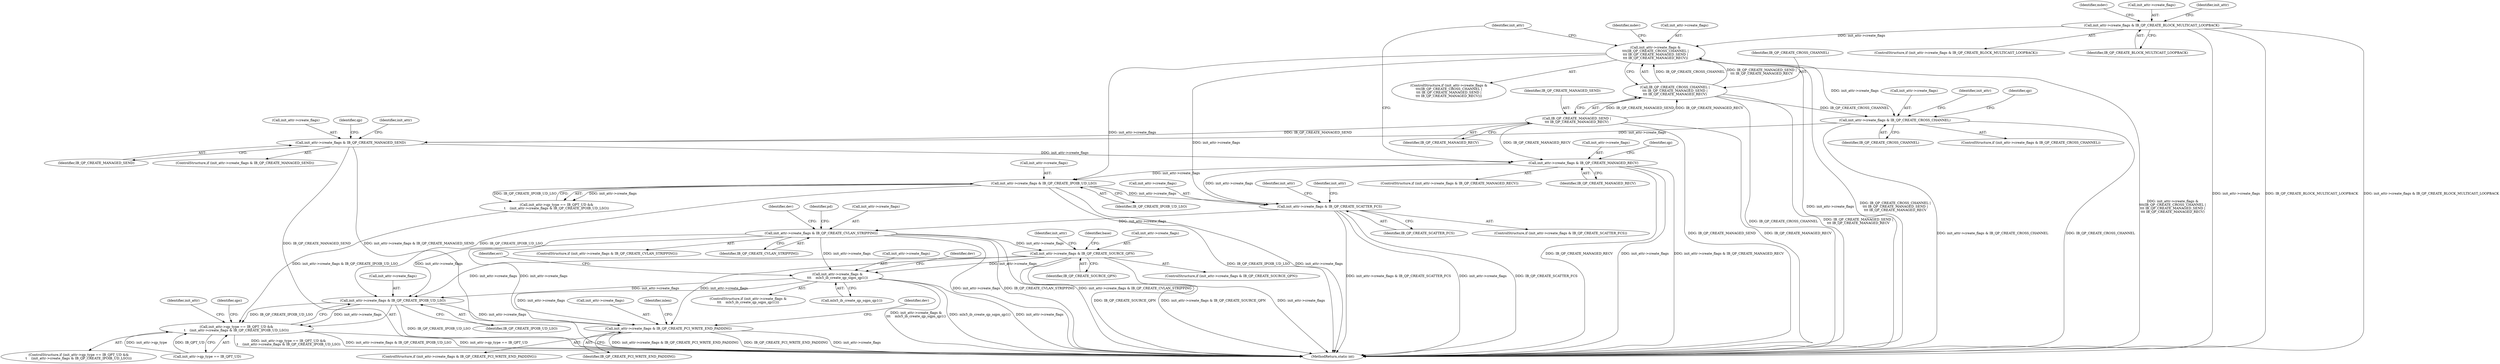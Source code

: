 digraph "0_linux_0625b4ba1a5d4703c7fb01c497bd6c156908af00@API" {
"1000304" [label="(Call,init_attr->create_flags & IB_QP_CREATE_SCATTER_FCS)"];
"1000224" [label="(Call,init_attr->create_flags &\n\t\t\t(IB_QP_CREATE_CROSS_CHANNEL |\n\t\t\t IB_QP_CREATE_MANAGED_SEND |\n\t\t\t IB_QP_CREATE_MANAGED_RECV))"];
"1000198" [label="(Call,init_attr->create_flags & IB_QP_CREATE_BLOCK_MULTICAST_LOOPBACK)"];
"1000228" [label="(Call,IB_QP_CREATE_CROSS_CHANNEL |\n\t\t\t IB_QP_CREATE_MANAGED_SEND |\n\t\t\t IB_QP_CREATE_MANAGED_RECV)"];
"1000230" [label="(Call,IB_QP_CREATE_MANAGED_SEND |\n\t\t\t IB_QP_CREATE_MANAGED_RECV)"];
"1000286" [label="(Call,init_attr->create_flags & IB_QP_CREATE_IPOIB_UD_LSO)"];
"1000269" [label="(Call,init_attr->create_flags & IB_QP_CREATE_MANAGED_RECV)"];
"1000258" [label="(Call,init_attr->create_flags & IB_QP_CREATE_MANAGED_SEND)"];
"1000247" [label="(Call,init_attr->create_flags & IB_QP_CREATE_CROSS_CHANNEL)"];
"1000361" [label="(Call,init_attr->create_flags & IB_QP_CREATE_CVLAN_STRIPPING)"];
"1000487" [label="(Call,init_attr->create_flags & IB_QP_CREATE_SOURCE_QPN)"];
"1000673" [label="(Call,init_attr->create_flags &\n\t\t\t    mlx5_ib_create_qp_sqpn_qp1())"];
"1001192" [label="(Call,init_attr->create_flags & IB_QP_CREATE_IPOIB_UD_LSO)"];
"1001186" [label="(Call,init_attr->qp_type == IB_QPT_UD &&\n\t    (init_attr->create_flags & IB_QP_CREATE_IPOIB_UD_LSO))"];
"1001209" [label="(Call,init_attr->create_flags & IB_QP_CREATE_PCI_WRITE_END_PADDING)"];
"1000251" [label="(Identifier,IB_QP_CREATE_CROSS_CHANNEL)"];
"1000224" [label="(Call,init_attr->create_flags &\n\t\t\t(IB_QP_CREATE_CROSS_CHANNEL |\n\t\t\t IB_QP_CREATE_MANAGED_SEND |\n\t\t\t IB_QP_CREATE_MANAGED_RECV))"];
"1001219" [label="(Identifier,dev)"];
"1000674" [label="(Call,init_attr->create_flags)"];
"1000230" [label="(Call,IB_QP_CREATE_MANAGED_SEND |\n\t\t\t IB_QP_CREATE_MANAGED_RECV)"];
"1000273" [label="(Identifier,IB_QP_CREATE_MANAGED_RECV)"];
"1000491" [label="(Identifier,IB_QP_CREATE_SOURCE_QPN)"];
"1000488" [label="(Call,init_attr->create_flags)"];
"1000237" [label="(Identifier,mdev)"];
"1000290" [label="(Identifier,IB_QP_CREATE_IPOIB_UD_LSO)"];
"1001185" [label="(ControlStructure,if (init_attr->qp_type == IB_QPT_UD &&\n\t    (init_attr->create_flags & IB_QP_CREATE_IPOIB_UD_LSO)))"];
"1000361" [label="(Call,init_attr->create_flags & IB_QP_CREATE_CVLAN_STRIPPING)"];
"1000228" [label="(Call,IB_QP_CREATE_CROSS_CHANNEL |\n\t\t\t IB_QP_CREATE_MANAGED_SEND |\n\t\t\t IB_QP_CREATE_MANAGED_RECV)"];
"1000197" [label="(ControlStructure,if (init_attr->create_flags & IB_QP_CREATE_BLOCK_MULTICAST_LOOPBACK))"];
"1000232" [label="(Identifier,IB_QP_CREATE_MANAGED_RECV)"];
"1000673" [label="(Call,init_attr->create_flags &\n\t\t\t    mlx5_ib_create_qp_sqpn_qp1())"];
"1000225" [label="(Call,init_attr->create_flags)"];
"1000223" [label="(ControlStructure,if (init_attr->create_flags &\n\t\t\t(IB_QP_CREATE_CROSS_CHANNEL |\n\t\t\t IB_QP_CREATE_MANAGED_SEND |\n\t\t\t IB_QP_CREATE_MANAGED_RECV)))"];
"1001187" [label="(Call,init_attr->qp_type == IB_QPT_UD)"];
"1000672" [label="(ControlStructure,if (init_attr->create_flags &\n\t\t\t    mlx5_ib_create_qp_sqpn_qp1()))"];
"1001209" [label="(Call,init_attr->create_flags & IB_QP_CREATE_PCI_WRITE_END_PADDING)"];
"1000207" [label="(Identifier,mdev)"];
"1001186" [label="(Call,init_attr->qp_type == IB_QPT_UD &&\n\t    (init_attr->create_flags & IB_QP_CREATE_IPOIB_UD_LSO))"];
"1000265" [label="(Identifier,qp)"];
"1000303" [label="(ControlStructure,if (init_attr->create_flags & IB_QP_CREATE_SCATTER_FCS))"];
"1000373" [label="(Identifier,dev)"];
"1000283" [label="(Identifier,init_attr)"];
"1000497" [label="(Identifier,init_attr)"];
"1000286" [label="(Call,init_attr->create_flags & IB_QP_CREATE_IPOIB_UD_LSO)"];
"1000258" [label="(Call,init_attr->create_flags & IB_QP_CREATE_MANAGED_SEND)"];
"1000308" [label="(Identifier,IB_QP_CREATE_SCATTER_FCS)"];
"1000396" [label="(Identifier,pd)"];
"1000487" [label="(Call,init_attr->create_flags & IB_QP_CREATE_SOURCE_QPN)"];
"1000680" [label="(Identifier,dev)"];
"1000199" [label="(Call,init_attr->create_flags)"];
"1000202" [label="(Identifier,IB_QP_CREATE_BLOCK_MULTICAST_LOOPBACK)"];
"1000271" [label="(Identifier,init_attr)"];
"1000360" [label="(ControlStructure,if (init_attr->create_flags & IB_QP_CREATE_CVLAN_STRIPPING))"];
"1000287" [label="(Call,init_attr->create_flags)"];
"1000280" [label="(Call,init_attr->qp_type == IB_QPT_UD &&\n\t    (init_attr->create_flags & IB_QP_CREATE_IPOIB_UD_LSO))"];
"1000486" [label="(ControlStructure,if (init_attr->create_flags & IB_QP_CREATE_SOURCE_QPN))"];
"1000248" [label="(Call,init_attr->create_flags)"];
"1001199" [label="(Identifier,qpc)"];
"1000260" [label="(Identifier,init_attr)"];
"1000229" [label="(Identifier,IB_QP_CREATE_CROSS_CHANNEL)"];
"1000226" [label="(Identifier,init_attr)"];
"1000543" [label="(Identifier,base)"];
"1001210" [label="(Call,init_attr->create_flags)"];
"1001193" [label="(Call,init_attr->create_flags)"];
"1000254" [label="(Identifier,qp)"];
"1001208" [label="(ControlStructure,if (init_attr->create_flags & IB_QP_CREATE_PCI_WRITE_END_PADDING))"];
"1000269" [label="(Call,init_attr->create_flags & IB_QP_CREATE_MANAGED_RECV)"];
"1000268" [label="(ControlStructure,if (init_attr->create_flags & IB_QP_CREATE_MANAGED_RECV))"];
"1000365" [label="(Identifier,IB_QP_CREATE_CVLAN_STRIPPING)"];
"1001192" [label="(Call,init_attr->create_flags & IB_QP_CREATE_IPOIB_UD_LSO)"];
"1000247" [label="(Call,init_attr->create_flags & IB_QP_CREATE_CROSS_CHANNEL)"];
"1001428" [label="(MethodReturn,static int)"];
"1000262" [label="(Identifier,IB_QP_CREATE_MANAGED_SEND)"];
"1000304" [label="(Call,init_attr->create_flags & IB_QP_CREATE_SCATTER_FCS)"];
"1000246" [label="(ControlStructure,if (init_attr->create_flags & IB_QP_CREATE_CROSS_CHANNEL))"];
"1001196" [label="(Identifier,IB_QP_CREATE_IPOIB_UD_LSO)"];
"1001253" [label="(Identifier,inlen)"];
"1000677" [label="(Call,mlx5_ib_create_qp_sqpn_qp1())"];
"1000686" [label="(Identifier,err)"];
"1001211" [label="(Identifier,init_attr)"];
"1000313" [label="(Identifier,init_attr)"];
"1000305" [label="(Call,init_attr->create_flags)"];
"1001213" [label="(Identifier,IB_QP_CREATE_PCI_WRITE_END_PADDING)"];
"1000198" [label="(Call,init_attr->create_flags & IB_QP_CREATE_BLOCK_MULTICAST_LOOPBACK)"];
"1000257" [label="(ControlStructure,if (init_attr->create_flags & IB_QP_CREATE_MANAGED_SEND))"];
"1000352" [label="(Identifier,init_attr)"];
"1000231" [label="(Identifier,IB_QP_CREATE_MANAGED_SEND)"];
"1000259" [label="(Call,init_attr->create_flags)"];
"1000362" [label="(Call,init_attr->create_flags)"];
"1000270" [label="(Call,init_attr->create_flags)"];
"1000276" [label="(Identifier,qp)"];
"1000304" -> "1000303"  [label="AST: "];
"1000304" -> "1000308"  [label="CFG: "];
"1000305" -> "1000304"  [label="AST: "];
"1000308" -> "1000304"  [label="AST: "];
"1000313" -> "1000304"  [label="CFG: "];
"1000352" -> "1000304"  [label="CFG: "];
"1000304" -> "1001428"  [label="DDG: init_attr->create_flags & IB_QP_CREATE_SCATTER_FCS"];
"1000304" -> "1001428"  [label="DDG: init_attr->create_flags"];
"1000304" -> "1001428"  [label="DDG: IB_QP_CREATE_SCATTER_FCS"];
"1000224" -> "1000304"  [label="DDG: init_attr->create_flags"];
"1000286" -> "1000304"  [label="DDG: init_attr->create_flags"];
"1000269" -> "1000304"  [label="DDG: init_attr->create_flags"];
"1000304" -> "1000361"  [label="DDG: init_attr->create_flags"];
"1000224" -> "1000223"  [label="AST: "];
"1000224" -> "1000228"  [label="CFG: "];
"1000225" -> "1000224"  [label="AST: "];
"1000228" -> "1000224"  [label="AST: "];
"1000237" -> "1000224"  [label="CFG: "];
"1000283" -> "1000224"  [label="CFG: "];
"1000224" -> "1001428"  [label="DDG: init_attr->create_flags"];
"1000224" -> "1001428"  [label="DDG: IB_QP_CREATE_CROSS_CHANNEL |\n\t\t\t IB_QP_CREATE_MANAGED_SEND |\n\t\t\t IB_QP_CREATE_MANAGED_RECV"];
"1000224" -> "1001428"  [label="DDG: init_attr->create_flags &\n\t\t\t(IB_QP_CREATE_CROSS_CHANNEL |\n\t\t\t IB_QP_CREATE_MANAGED_SEND |\n\t\t\t IB_QP_CREATE_MANAGED_RECV)"];
"1000198" -> "1000224"  [label="DDG: init_attr->create_flags"];
"1000228" -> "1000224"  [label="DDG: IB_QP_CREATE_CROSS_CHANNEL"];
"1000228" -> "1000224"  [label="DDG: IB_QP_CREATE_MANAGED_SEND |\n\t\t\t IB_QP_CREATE_MANAGED_RECV"];
"1000224" -> "1000247"  [label="DDG: init_attr->create_flags"];
"1000224" -> "1000286"  [label="DDG: init_attr->create_flags"];
"1000198" -> "1000197"  [label="AST: "];
"1000198" -> "1000202"  [label="CFG: "];
"1000199" -> "1000198"  [label="AST: "];
"1000202" -> "1000198"  [label="AST: "];
"1000207" -> "1000198"  [label="CFG: "];
"1000226" -> "1000198"  [label="CFG: "];
"1000198" -> "1001428"  [label="DDG: init_attr->create_flags"];
"1000198" -> "1001428"  [label="DDG: IB_QP_CREATE_BLOCK_MULTICAST_LOOPBACK"];
"1000198" -> "1001428"  [label="DDG: init_attr->create_flags & IB_QP_CREATE_BLOCK_MULTICAST_LOOPBACK"];
"1000228" -> "1000230"  [label="CFG: "];
"1000229" -> "1000228"  [label="AST: "];
"1000230" -> "1000228"  [label="AST: "];
"1000228" -> "1001428"  [label="DDG: IB_QP_CREATE_CROSS_CHANNEL"];
"1000228" -> "1001428"  [label="DDG: IB_QP_CREATE_MANAGED_SEND |\n\t\t\t IB_QP_CREATE_MANAGED_RECV"];
"1000230" -> "1000228"  [label="DDG: IB_QP_CREATE_MANAGED_SEND"];
"1000230" -> "1000228"  [label="DDG: IB_QP_CREATE_MANAGED_RECV"];
"1000228" -> "1000247"  [label="DDG: IB_QP_CREATE_CROSS_CHANNEL"];
"1000230" -> "1000232"  [label="CFG: "];
"1000231" -> "1000230"  [label="AST: "];
"1000232" -> "1000230"  [label="AST: "];
"1000230" -> "1001428"  [label="DDG: IB_QP_CREATE_MANAGED_SEND"];
"1000230" -> "1001428"  [label="DDG: IB_QP_CREATE_MANAGED_RECV"];
"1000230" -> "1000258"  [label="DDG: IB_QP_CREATE_MANAGED_SEND"];
"1000230" -> "1000269"  [label="DDG: IB_QP_CREATE_MANAGED_RECV"];
"1000286" -> "1000280"  [label="AST: "];
"1000286" -> "1000290"  [label="CFG: "];
"1000287" -> "1000286"  [label="AST: "];
"1000290" -> "1000286"  [label="AST: "];
"1000280" -> "1000286"  [label="CFG: "];
"1000286" -> "1001428"  [label="DDG: IB_QP_CREATE_IPOIB_UD_LSO"];
"1000286" -> "1001428"  [label="DDG: init_attr->create_flags"];
"1000286" -> "1000280"  [label="DDG: init_attr->create_flags"];
"1000286" -> "1000280"  [label="DDG: IB_QP_CREATE_IPOIB_UD_LSO"];
"1000269" -> "1000286"  [label="DDG: init_attr->create_flags"];
"1000286" -> "1001192"  [label="DDG: IB_QP_CREATE_IPOIB_UD_LSO"];
"1000269" -> "1000268"  [label="AST: "];
"1000269" -> "1000273"  [label="CFG: "];
"1000270" -> "1000269"  [label="AST: "];
"1000273" -> "1000269"  [label="AST: "];
"1000276" -> "1000269"  [label="CFG: "];
"1000283" -> "1000269"  [label="CFG: "];
"1000269" -> "1001428"  [label="DDG: init_attr->create_flags & IB_QP_CREATE_MANAGED_RECV"];
"1000269" -> "1001428"  [label="DDG: IB_QP_CREATE_MANAGED_RECV"];
"1000269" -> "1001428"  [label="DDG: init_attr->create_flags"];
"1000258" -> "1000269"  [label="DDG: init_attr->create_flags"];
"1000258" -> "1000257"  [label="AST: "];
"1000258" -> "1000262"  [label="CFG: "];
"1000259" -> "1000258"  [label="AST: "];
"1000262" -> "1000258"  [label="AST: "];
"1000265" -> "1000258"  [label="CFG: "];
"1000271" -> "1000258"  [label="CFG: "];
"1000258" -> "1001428"  [label="DDG: init_attr->create_flags & IB_QP_CREATE_MANAGED_SEND"];
"1000258" -> "1001428"  [label="DDG: IB_QP_CREATE_MANAGED_SEND"];
"1000247" -> "1000258"  [label="DDG: init_attr->create_flags"];
"1000247" -> "1000246"  [label="AST: "];
"1000247" -> "1000251"  [label="CFG: "];
"1000248" -> "1000247"  [label="AST: "];
"1000251" -> "1000247"  [label="AST: "];
"1000254" -> "1000247"  [label="CFG: "];
"1000260" -> "1000247"  [label="CFG: "];
"1000247" -> "1001428"  [label="DDG: IB_QP_CREATE_CROSS_CHANNEL"];
"1000247" -> "1001428"  [label="DDG: init_attr->create_flags & IB_QP_CREATE_CROSS_CHANNEL"];
"1000361" -> "1000360"  [label="AST: "];
"1000361" -> "1000365"  [label="CFG: "];
"1000362" -> "1000361"  [label="AST: "];
"1000365" -> "1000361"  [label="AST: "];
"1000373" -> "1000361"  [label="CFG: "];
"1000396" -> "1000361"  [label="CFG: "];
"1000361" -> "1001428"  [label="DDG: IB_QP_CREATE_CVLAN_STRIPPING"];
"1000361" -> "1001428"  [label="DDG: init_attr->create_flags & IB_QP_CREATE_CVLAN_STRIPPING"];
"1000361" -> "1001428"  [label="DDG: init_attr->create_flags"];
"1000361" -> "1000487"  [label="DDG: init_attr->create_flags"];
"1000361" -> "1000673"  [label="DDG: init_attr->create_flags"];
"1000361" -> "1001192"  [label="DDG: init_attr->create_flags"];
"1000361" -> "1001209"  [label="DDG: init_attr->create_flags"];
"1000487" -> "1000486"  [label="AST: "];
"1000487" -> "1000491"  [label="CFG: "];
"1000488" -> "1000487"  [label="AST: "];
"1000491" -> "1000487"  [label="AST: "];
"1000497" -> "1000487"  [label="CFG: "];
"1000543" -> "1000487"  [label="CFG: "];
"1000487" -> "1001428"  [label="DDG: init_attr->create_flags"];
"1000487" -> "1001428"  [label="DDG: IB_QP_CREATE_SOURCE_QPN"];
"1000487" -> "1001428"  [label="DDG: init_attr->create_flags & IB_QP_CREATE_SOURCE_QPN"];
"1000487" -> "1000673"  [label="DDG: init_attr->create_flags"];
"1000487" -> "1001192"  [label="DDG: init_attr->create_flags"];
"1000487" -> "1001209"  [label="DDG: init_attr->create_flags"];
"1000673" -> "1000672"  [label="AST: "];
"1000673" -> "1000677"  [label="CFG: "];
"1000674" -> "1000673"  [label="AST: "];
"1000677" -> "1000673"  [label="AST: "];
"1000680" -> "1000673"  [label="CFG: "];
"1000686" -> "1000673"  [label="CFG: "];
"1000673" -> "1001428"  [label="DDG: mlx5_ib_create_qp_sqpn_qp1()"];
"1000673" -> "1001428"  [label="DDG: init_attr->create_flags"];
"1000673" -> "1001428"  [label="DDG: init_attr->create_flags &\n\t\t\t    mlx5_ib_create_qp_sqpn_qp1()"];
"1000673" -> "1001192"  [label="DDG: init_attr->create_flags"];
"1000673" -> "1001209"  [label="DDG: init_attr->create_flags"];
"1001192" -> "1001186"  [label="AST: "];
"1001192" -> "1001196"  [label="CFG: "];
"1001193" -> "1001192"  [label="AST: "];
"1001196" -> "1001192"  [label="AST: "];
"1001186" -> "1001192"  [label="CFG: "];
"1001192" -> "1001428"  [label="DDG: IB_QP_CREATE_IPOIB_UD_LSO"];
"1001192" -> "1001186"  [label="DDG: init_attr->create_flags"];
"1001192" -> "1001186"  [label="DDG: IB_QP_CREATE_IPOIB_UD_LSO"];
"1001192" -> "1001209"  [label="DDG: init_attr->create_flags"];
"1001186" -> "1001185"  [label="AST: "];
"1001186" -> "1001187"  [label="CFG: "];
"1001187" -> "1001186"  [label="AST: "];
"1001199" -> "1001186"  [label="CFG: "];
"1001211" -> "1001186"  [label="CFG: "];
"1001186" -> "1001428"  [label="DDG: init_attr->qp_type == IB_QPT_UD &&\n\t    (init_attr->create_flags & IB_QP_CREATE_IPOIB_UD_LSO)"];
"1001186" -> "1001428"  [label="DDG: init_attr->create_flags & IB_QP_CREATE_IPOIB_UD_LSO"];
"1001186" -> "1001428"  [label="DDG: init_attr->qp_type == IB_QPT_UD"];
"1001187" -> "1001186"  [label="DDG: init_attr->qp_type"];
"1001187" -> "1001186"  [label="DDG: IB_QPT_UD"];
"1000280" -> "1001186"  [label="DDG: init_attr->create_flags & IB_QP_CREATE_IPOIB_UD_LSO"];
"1001209" -> "1001208"  [label="AST: "];
"1001209" -> "1001213"  [label="CFG: "];
"1001210" -> "1001209"  [label="AST: "];
"1001213" -> "1001209"  [label="AST: "];
"1001219" -> "1001209"  [label="CFG: "];
"1001253" -> "1001209"  [label="CFG: "];
"1001209" -> "1001428"  [label="DDG: init_attr->create_flags & IB_QP_CREATE_PCI_WRITE_END_PADDING"];
"1001209" -> "1001428"  [label="DDG: IB_QP_CREATE_PCI_WRITE_END_PADDING"];
"1001209" -> "1001428"  [label="DDG: init_attr->create_flags"];
}

